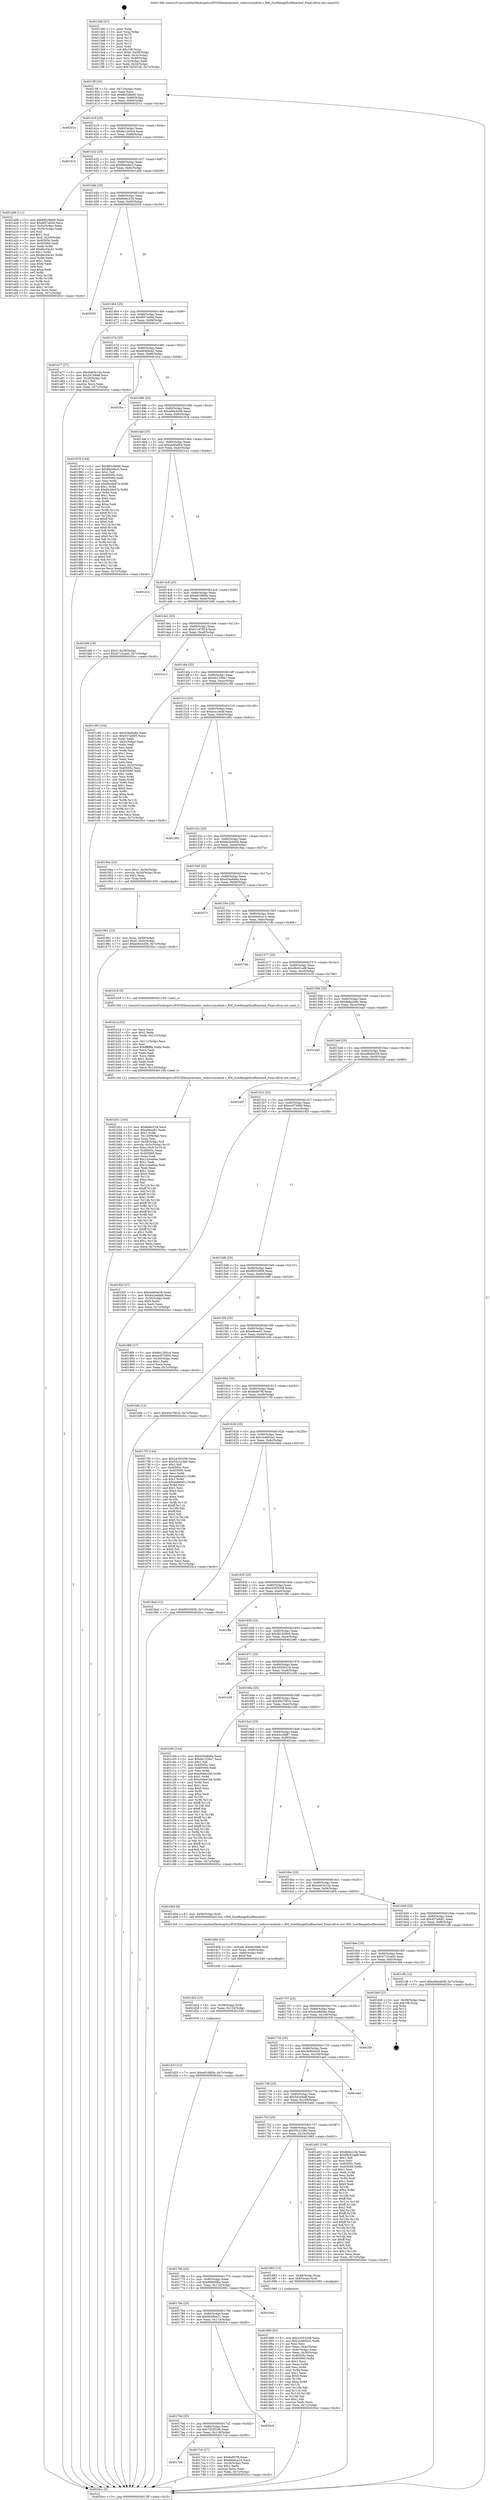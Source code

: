 digraph "0x4013d0" {
  label = "0x4013d0 (/mnt/c/Users/mathe/Desktop/tcc/POCII/binaries/extr_redissrcmodule.c_RM_ZsetRangeEndReached_Final-ollvm.out::main(0))"
  labelloc = "t"
  node[shape=record]

  Entry [label="",width=0.3,height=0.3,shape=circle,fillcolor=black,style=filled]
  "0x4013ff" [label="{
     0x4013ff [26]\l
     | [instrs]\l
     &nbsp;&nbsp;0x4013ff \<+3\>: mov -0x7c(%rbp),%eax\l
     &nbsp;&nbsp;0x401402 \<+2\>: mov %eax,%ecx\l
     &nbsp;&nbsp;0x401404 \<+6\>: sub $0x86528e90,%ecx\l
     &nbsp;&nbsp;0x40140a \<+3\>: mov %eax,-0x80(%rbp)\l
     &nbsp;&nbsp;0x40140d \<+6\>: mov %ecx,-0x84(%rbp)\l
     &nbsp;&nbsp;0x401413 \<+6\>: je 000000000040201a \<main+0xc4a\>\l
  }"]
  "0x40201a" [label="{
     0x40201a\l
  }", style=dashed]
  "0x401419" [label="{
     0x401419 [25]\l
     | [instrs]\l
     &nbsp;&nbsp;0x401419 \<+5\>: jmp 000000000040141e \<main+0x4e\>\l
     &nbsp;&nbsp;0x40141e \<+3\>: mov -0x80(%rbp),%eax\l
     &nbsp;&nbsp;0x401421 \<+5\>: sub $0x8a12b5c4,%eax\l
     &nbsp;&nbsp;0x401426 \<+6\>: mov %eax,-0x88(%rbp)\l
     &nbsp;&nbsp;0x40142c \<+6\>: je 0000000000401914 \<main+0x544\>\l
  }"]
  Exit [label="",width=0.3,height=0.3,shape=circle,fillcolor=black,style=filled,peripheries=2]
  "0x401914" [label="{
     0x401914\l
  }", style=dashed]
  "0x401432" [label="{
     0x401432 [25]\l
     | [instrs]\l
     &nbsp;&nbsp;0x401432 \<+5\>: jmp 0000000000401437 \<main+0x67\>\l
     &nbsp;&nbsp;0x401437 \<+3\>: mov -0x80(%rbp),%eax\l
     &nbsp;&nbsp;0x40143a \<+5\>: sub $0x8beefec5,%eax\l
     &nbsp;&nbsp;0x40143f \<+6\>: mov %eax,-0x8c(%rbp)\l
     &nbsp;&nbsp;0x401445 \<+6\>: je 0000000000401a08 \<main+0x638\>\l
  }"]
  "0x401d33" [label="{
     0x401d33 [12]\l
     | [instrs]\l
     &nbsp;&nbsp;0x401d33 \<+7\>: movl $0xa910fd5e,-0x7c(%rbp)\l
     &nbsp;&nbsp;0x401d3a \<+5\>: jmp 00000000004020cc \<main+0xcfc\>\l
  }"]
  "0x401a08" [label="{
     0x401a08 [111]\l
     | [instrs]\l
     &nbsp;&nbsp;0x401a08 \<+5\>: mov $0x86528e90,%eax\l
     &nbsp;&nbsp;0x401a0d \<+5\>: mov $0x8f57a00d,%ecx\l
     &nbsp;&nbsp;0x401a12 \<+3\>: mov -0x5c(%rbp),%edx\l
     &nbsp;&nbsp;0x401a15 \<+3\>: cmp -0x50(%rbp),%edx\l
     &nbsp;&nbsp;0x401a18 \<+4\>: setl %sil\l
     &nbsp;&nbsp;0x401a1c \<+4\>: and $0x1,%sil\l
     &nbsp;&nbsp;0x401a20 \<+4\>: mov %sil,-0x29(%rbp)\l
     &nbsp;&nbsp;0x401a24 \<+7\>: mov 0x40505c,%edx\l
     &nbsp;&nbsp;0x401a2b \<+7\>: mov 0x405060,%edi\l
     &nbsp;&nbsp;0x401a32 \<+3\>: mov %edx,%r8d\l
     &nbsp;&nbsp;0x401a35 \<+7\>: add $0x8ec04c41,%r8d\l
     &nbsp;&nbsp;0x401a3c \<+4\>: sub $0x1,%r8d\l
     &nbsp;&nbsp;0x401a40 \<+7\>: sub $0x8ec04c41,%r8d\l
     &nbsp;&nbsp;0x401a47 \<+4\>: imul %r8d,%edx\l
     &nbsp;&nbsp;0x401a4b \<+3\>: and $0x1,%edx\l
     &nbsp;&nbsp;0x401a4e \<+3\>: cmp $0x0,%edx\l
     &nbsp;&nbsp;0x401a51 \<+4\>: sete %sil\l
     &nbsp;&nbsp;0x401a55 \<+3\>: cmp $0xa,%edi\l
     &nbsp;&nbsp;0x401a58 \<+4\>: setl %r9b\l
     &nbsp;&nbsp;0x401a5c \<+3\>: mov %sil,%r10b\l
     &nbsp;&nbsp;0x401a5f \<+3\>: and %r9b,%r10b\l
     &nbsp;&nbsp;0x401a62 \<+3\>: xor %r9b,%sil\l
     &nbsp;&nbsp;0x401a65 \<+3\>: or %sil,%r10b\l
     &nbsp;&nbsp;0x401a68 \<+4\>: test $0x1,%r10b\l
     &nbsp;&nbsp;0x401a6c \<+3\>: cmovne %ecx,%eax\l
     &nbsp;&nbsp;0x401a6f \<+3\>: mov %eax,-0x7c(%rbp)\l
     &nbsp;&nbsp;0x401a72 \<+5\>: jmp 00000000004020cc \<main+0xcfc\>\l
  }"]
  "0x40144b" [label="{
     0x40144b [25]\l
     | [instrs]\l
     &nbsp;&nbsp;0x40144b \<+5\>: jmp 0000000000401450 \<main+0x80\>\l
     &nbsp;&nbsp;0x401450 \<+3\>: mov -0x80(%rbp),%eax\l
     &nbsp;&nbsp;0x401453 \<+5\>: sub $0x8efec234,%eax\l
     &nbsp;&nbsp;0x401458 \<+6\>: mov %eax,-0x90(%rbp)\l
     &nbsp;&nbsp;0x40145e \<+6\>: je 0000000000402026 \<main+0xc56\>\l
  }"]
  "0x401d24" [label="{
     0x401d24 [15]\l
     | [instrs]\l
     &nbsp;&nbsp;0x401d24 \<+4\>: mov -0x58(%rbp),%rdi\l
     &nbsp;&nbsp;0x401d28 \<+6\>: mov %eax,-0x124(%rbp)\l
     &nbsp;&nbsp;0x401d2e \<+5\>: call 0000000000401030 \<free@plt\>\l
     | [calls]\l
     &nbsp;&nbsp;0x401030 \{1\} (unknown)\l
  }"]
  "0x402026" [label="{
     0x402026\l
  }", style=dashed]
  "0x401464" [label="{
     0x401464 [25]\l
     | [instrs]\l
     &nbsp;&nbsp;0x401464 \<+5\>: jmp 0000000000401469 \<main+0x99\>\l
     &nbsp;&nbsp;0x401469 \<+3\>: mov -0x80(%rbp),%eax\l
     &nbsp;&nbsp;0x40146c \<+5\>: sub $0x8f57a00d,%eax\l
     &nbsp;&nbsp;0x401471 \<+6\>: mov %eax,-0x94(%rbp)\l
     &nbsp;&nbsp;0x401477 \<+6\>: je 0000000000401a77 \<main+0x6a7\>\l
  }"]
  "0x401d0d" [label="{
     0x401d0d [23]\l
     | [instrs]\l
     &nbsp;&nbsp;0x401d0d \<+10\>: movabs $0x4030d6,%rdi\l
     &nbsp;&nbsp;0x401d17 \<+3\>: mov %eax,-0x60(%rbp)\l
     &nbsp;&nbsp;0x401d1a \<+3\>: mov -0x60(%rbp),%esi\l
     &nbsp;&nbsp;0x401d1d \<+2\>: mov $0x0,%al\l
     &nbsp;&nbsp;0x401d1f \<+5\>: call 0000000000401040 \<printf@plt\>\l
     | [calls]\l
     &nbsp;&nbsp;0x401040 \{1\} (unknown)\l
  }"]
  "0x401a77" [label="{
     0x401a77 [27]\l
     | [instrs]\l
     &nbsp;&nbsp;0x401a77 \<+5\>: mov $0x4463e10a,%eax\l
     &nbsp;&nbsp;0x401a7c \<+5\>: mov $0x541b9aff,%ecx\l
     &nbsp;&nbsp;0x401a81 \<+3\>: mov -0x29(%rbp),%dl\l
     &nbsp;&nbsp;0x401a84 \<+3\>: test $0x1,%dl\l
     &nbsp;&nbsp;0x401a87 \<+3\>: cmovne %ecx,%eax\l
     &nbsp;&nbsp;0x401a8a \<+3\>: mov %eax,-0x7c(%rbp)\l
     &nbsp;&nbsp;0x401a8d \<+5\>: jmp 00000000004020cc \<main+0xcfc\>\l
  }"]
  "0x40147d" [label="{
     0x40147d [25]\l
     | [instrs]\l
     &nbsp;&nbsp;0x40147d \<+5\>: jmp 0000000000401482 \<main+0xb2\>\l
     &nbsp;&nbsp;0x401482 \<+3\>: mov -0x80(%rbp),%eax\l
     &nbsp;&nbsp;0x401485 \<+5\>: sub $0x904f4e42,%eax\l
     &nbsp;&nbsp;0x40148a \<+6\>: mov %eax,-0x98(%rbp)\l
     &nbsp;&nbsp;0x401490 \<+6\>: je 0000000000401fca \<main+0xbfa\>\l
  }"]
  "0x401b51" [label="{
     0x401b51 [163]\l
     | [instrs]\l
     &nbsp;&nbsp;0x401b51 \<+5\>: mov $0x8efec234,%ecx\l
     &nbsp;&nbsp;0x401b56 \<+5\>: mov $0xe9eee61,%edx\l
     &nbsp;&nbsp;0x401b5b \<+3\>: mov $0x1,%r8b\l
     &nbsp;&nbsp;0x401b5e \<+6\>: mov -0x120(%rbp),%esi\l
     &nbsp;&nbsp;0x401b64 \<+3\>: imul %eax,%esi\l
     &nbsp;&nbsp;0x401b67 \<+4\>: mov -0x58(%rbp),%r9\l
     &nbsp;&nbsp;0x401b6b \<+4\>: movslq -0x5c(%rbp),%r10\l
     &nbsp;&nbsp;0x401b6f \<+4\>: mov %esi,(%r9,%r10,4)\l
     &nbsp;&nbsp;0x401b73 \<+7\>: mov 0x40505c,%eax\l
     &nbsp;&nbsp;0x401b7a \<+7\>: mov 0x405060,%esi\l
     &nbsp;&nbsp;0x401b81 \<+2\>: mov %eax,%edi\l
     &nbsp;&nbsp;0x401b83 \<+6\>: add $0x1a2eebaa,%edi\l
     &nbsp;&nbsp;0x401b89 \<+3\>: sub $0x1,%edi\l
     &nbsp;&nbsp;0x401b8c \<+6\>: sub $0x1a2eebaa,%edi\l
     &nbsp;&nbsp;0x401b92 \<+3\>: imul %edi,%eax\l
     &nbsp;&nbsp;0x401b95 \<+3\>: and $0x1,%eax\l
     &nbsp;&nbsp;0x401b98 \<+3\>: cmp $0x0,%eax\l
     &nbsp;&nbsp;0x401b9b \<+4\>: sete %r11b\l
     &nbsp;&nbsp;0x401b9f \<+3\>: cmp $0xa,%esi\l
     &nbsp;&nbsp;0x401ba2 \<+3\>: setl %bl\l
     &nbsp;&nbsp;0x401ba5 \<+3\>: mov %r11b,%r14b\l
     &nbsp;&nbsp;0x401ba8 \<+4\>: xor $0xff,%r14b\l
     &nbsp;&nbsp;0x401bac \<+3\>: mov %bl,%r15b\l
     &nbsp;&nbsp;0x401baf \<+4\>: xor $0xff,%r15b\l
     &nbsp;&nbsp;0x401bb3 \<+4\>: xor $0x1,%r8b\l
     &nbsp;&nbsp;0x401bb7 \<+3\>: mov %r14b,%r12b\l
     &nbsp;&nbsp;0x401bba \<+4\>: and $0xff,%r12b\l
     &nbsp;&nbsp;0x401bbe \<+3\>: and %r8b,%r11b\l
     &nbsp;&nbsp;0x401bc1 \<+3\>: mov %r15b,%r13b\l
     &nbsp;&nbsp;0x401bc4 \<+4\>: and $0xff,%r13b\l
     &nbsp;&nbsp;0x401bc8 \<+3\>: and %r8b,%bl\l
     &nbsp;&nbsp;0x401bcb \<+3\>: or %r11b,%r12b\l
     &nbsp;&nbsp;0x401bce \<+3\>: or %bl,%r13b\l
     &nbsp;&nbsp;0x401bd1 \<+3\>: xor %r13b,%r12b\l
     &nbsp;&nbsp;0x401bd4 \<+3\>: or %r15b,%r14b\l
     &nbsp;&nbsp;0x401bd7 \<+4\>: xor $0xff,%r14b\l
     &nbsp;&nbsp;0x401bdb \<+4\>: or $0x1,%r8b\l
     &nbsp;&nbsp;0x401bdf \<+3\>: and %r8b,%r14b\l
     &nbsp;&nbsp;0x401be2 \<+3\>: or %r14b,%r12b\l
     &nbsp;&nbsp;0x401be5 \<+4\>: test $0x1,%r12b\l
     &nbsp;&nbsp;0x401be9 \<+3\>: cmovne %edx,%ecx\l
     &nbsp;&nbsp;0x401bec \<+3\>: mov %ecx,-0x7c(%rbp)\l
     &nbsp;&nbsp;0x401bef \<+5\>: jmp 00000000004020cc \<main+0xcfc\>\l
  }"]
  "0x401fca" [label="{
     0x401fca\l
  }", style=dashed]
  "0x401496" [label="{
     0x401496 [25]\l
     | [instrs]\l
     &nbsp;&nbsp;0x401496 \<+5\>: jmp 000000000040149b \<main+0xcb\>\l
     &nbsp;&nbsp;0x40149b \<+3\>: mov -0x80(%rbp),%eax\l
     &nbsp;&nbsp;0x40149e \<+5\>: sub $0xa06e4d38,%eax\l
     &nbsp;&nbsp;0x4014a3 \<+6\>: mov %eax,-0x9c(%rbp)\l
     &nbsp;&nbsp;0x4014a9 \<+6\>: je 0000000000401978 \<main+0x5a8\>\l
  }"]
  "0x401b1d" [label="{
     0x401b1d [52]\l
     | [instrs]\l
     &nbsp;&nbsp;0x401b1d \<+2\>: xor %ecx,%ecx\l
     &nbsp;&nbsp;0x401b1f \<+5\>: mov $0x2,%edx\l
     &nbsp;&nbsp;0x401b24 \<+6\>: mov %edx,-0x11c(%rbp)\l
     &nbsp;&nbsp;0x401b2a \<+1\>: cltd\l
     &nbsp;&nbsp;0x401b2b \<+6\>: mov -0x11c(%rbp),%esi\l
     &nbsp;&nbsp;0x401b31 \<+2\>: idiv %esi\l
     &nbsp;&nbsp;0x401b33 \<+6\>: imul $0xfffffffe,%edx,%edx\l
     &nbsp;&nbsp;0x401b39 \<+2\>: mov %ecx,%edi\l
     &nbsp;&nbsp;0x401b3b \<+2\>: sub %edx,%edi\l
     &nbsp;&nbsp;0x401b3d \<+2\>: mov %ecx,%edx\l
     &nbsp;&nbsp;0x401b3f \<+3\>: sub $0x1,%edx\l
     &nbsp;&nbsp;0x401b42 \<+2\>: add %edx,%edi\l
     &nbsp;&nbsp;0x401b44 \<+2\>: sub %edi,%ecx\l
     &nbsp;&nbsp;0x401b46 \<+6\>: mov %ecx,-0x120(%rbp)\l
     &nbsp;&nbsp;0x401b4c \<+5\>: call 0000000000401160 \<next_i\>\l
     | [calls]\l
     &nbsp;&nbsp;0x401160 \{1\} (/mnt/c/Users/mathe/Desktop/tcc/POCII/binaries/extr_redissrcmodule.c_RM_ZsetRangeEndReached_Final-ollvm.out::next_i)\l
  }"]
  "0x401978" [label="{
     0x401978 [144]\l
     | [instrs]\l
     &nbsp;&nbsp;0x401978 \<+5\>: mov $0x86528e90,%eax\l
     &nbsp;&nbsp;0x40197d \<+5\>: mov $0x8beefec5,%ecx\l
     &nbsp;&nbsp;0x401982 \<+2\>: mov $0x1,%dl\l
     &nbsp;&nbsp;0x401984 \<+7\>: mov 0x40505c,%esi\l
     &nbsp;&nbsp;0x40198b \<+7\>: mov 0x405060,%edi\l
     &nbsp;&nbsp;0x401992 \<+3\>: mov %esi,%r8d\l
     &nbsp;&nbsp;0x401995 \<+7\>: add $0x6b26e47e,%r8d\l
     &nbsp;&nbsp;0x40199c \<+4\>: sub $0x1,%r8d\l
     &nbsp;&nbsp;0x4019a0 \<+7\>: sub $0x6b26e47e,%r8d\l
     &nbsp;&nbsp;0x4019a7 \<+4\>: imul %r8d,%esi\l
     &nbsp;&nbsp;0x4019ab \<+3\>: and $0x1,%esi\l
     &nbsp;&nbsp;0x4019ae \<+3\>: cmp $0x0,%esi\l
     &nbsp;&nbsp;0x4019b1 \<+4\>: sete %r9b\l
     &nbsp;&nbsp;0x4019b5 \<+3\>: cmp $0xa,%edi\l
     &nbsp;&nbsp;0x4019b8 \<+4\>: setl %r10b\l
     &nbsp;&nbsp;0x4019bc \<+3\>: mov %r9b,%r11b\l
     &nbsp;&nbsp;0x4019bf \<+4\>: xor $0xff,%r11b\l
     &nbsp;&nbsp;0x4019c3 \<+3\>: mov %r10b,%bl\l
     &nbsp;&nbsp;0x4019c6 \<+3\>: xor $0xff,%bl\l
     &nbsp;&nbsp;0x4019c9 \<+3\>: xor $0x0,%dl\l
     &nbsp;&nbsp;0x4019cc \<+3\>: mov %r11b,%r14b\l
     &nbsp;&nbsp;0x4019cf \<+4\>: and $0x0,%r14b\l
     &nbsp;&nbsp;0x4019d3 \<+3\>: and %dl,%r9b\l
     &nbsp;&nbsp;0x4019d6 \<+3\>: mov %bl,%r15b\l
     &nbsp;&nbsp;0x4019d9 \<+4\>: and $0x0,%r15b\l
     &nbsp;&nbsp;0x4019dd \<+3\>: and %dl,%r10b\l
     &nbsp;&nbsp;0x4019e0 \<+3\>: or %r9b,%r14b\l
     &nbsp;&nbsp;0x4019e3 \<+3\>: or %r10b,%r15b\l
     &nbsp;&nbsp;0x4019e6 \<+3\>: xor %r15b,%r14b\l
     &nbsp;&nbsp;0x4019e9 \<+3\>: or %bl,%r11b\l
     &nbsp;&nbsp;0x4019ec \<+4\>: xor $0xff,%r11b\l
     &nbsp;&nbsp;0x4019f0 \<+3\>: or $0x0,%dl\l
     &nbsp;&nbsp;0x4019f3 \<+3\>: and %dl,%r11b\l
     &nbsp;&nbsp;0x4019f6 \<+3\>: or %r11b,%r14b\l
     &nbsp;&nbsp;0x4019f9 \<+4\>: test $0x1,%r14b\l
     &nbsp;&nbsp;0x4019fd \<+3\>: cmovne %ecx,%eax\l
     &nbsp;&nbsp;0x401a00 \<+3\>: mov %eax,-0x7c(%rbp)\l
     &nbsp;&nbsp;0x401a03 \<+5\>: jmp 00000000004020cc \<main+0xcfc\>\l
  }"]
  "0x4014af" [label="{
     0x4014af [25]\l
     | [instrs]\l
     &nbsp;&nbsp;0x4014af \<+5\>: jmp 00000000004014b4 \<main+0xe4\>\l
     &nbsp;&nbsp;0x4014b4 \<+3\>: mov -0x80(%rbp),%eax\l
     &nbsp;&nbsp;0x4014b7 \<+5\>: sub $0xa4d0afd4,%eax\l
     &nbsp;&nbsp;0x4014bc \<+6\>: mov %eax,-0xa0(%rbp)\l
     &nbsp;&nbsp;0x4014c2 \<+6\>: je 0000000000401e1e \<main+0xa4e\>\l
  }"]
  "0x401961" [label="{
     0x401961 [23]\l
     | [instrs]\l
     &nbsp;&nbsp;0x401961 \<+4\>: mov %rax,-0x58(%rbp)\l
     &nbsp;&nbsp;0x401965 \<+7\>: movl $0x0,-0x5c(%rbp)\l
     &nbsp;&nbsp;0x40196c \<+7\>: movl $0xa06e4d38,-0x7c(%rbp)\l
     &nbsp;&nbsp;0x401973 \<+5\>: jmp 00000000004020cc \<main+0xcfc\>\l
  }"]
  "0x401e1e" [label="{
     0x401e1e\l
  }", style=dashed]
  "0x4014c8" [label="{
     0x4014c8 [25]\l
     | [instrs]\l
     &nbsp;&nbsp;0x4014c8 \<+5\>: jmp 00000000004014cd \<main+0xfd\>\l
     &nbsp;&nbsp;0x4014cd \<+3\>: mov -0x80(%rbp),%eax\l
     &nbsp;&nbsp;0x4014d0 \<+5\>: sub $0xa910fd5e,%eax\l
     &nbsp;&nbsp;0x4014d5 \<+6\>: mov %eax,-0xa4(%rbp)\l
     &nbsp;&nbsp;0x4014db \<+6\>: je 0000000000401fd6 \<main+0xc06\>\l
  }"]
  "0x401890" [label="{
     0x401890 [93]\l
     | [instrs]\l
     &nbsp;&nbsp;0x401890 \<+5\>: mov $0x24303208,%ecx\l
     &nbsp;&nbsp;0x401895 \<+5\>: mov $0x1b4602a2,%edx\l
     &nbsp;&nbsp;0x40189a \<+2\>: xor %esi,%esi\l
     &nbsp;&nbsp;0x40189c \<+3\>: mov %eax,-0x4c(%rbp)\l
     &nbsp;&nbsp;0x40189f \<+3\>: mov -0x4c(%rbp),%eax\l
     &nbsp;&nbsp;0x4018a2 \<+3\>: mov %eax,-0x30(%rbp)\l
     &nbsp;&nbsp;0x4018a5 \<+7\>: mov 0x40505c,%eax\l
     &nbsp;&nbsp;0x4018ac \<+8\>: mov 0x405060,%r8d\l
     &nbsp;&nbsp;0x4018b4 \<+3\>: sub $0x1,%esi\l
     &nbsp;&nbsp;0x4018b7 \<+3\>: mov %eax,%r9d\l
     &nbsp;&nbsp;0x4018ba \<+3\>: add %esi,%r9d\l
     &nbsp;&nbsp;0x4018bd \<+4\>: imul %r9d,%eax\l
     &nbsp;&nbsp;0x4018c1 \<+3\>: and $0x1,%eax\l
     &nbsp;&nbsp;0x4018c4 \<+3\>: cmp $0x0,%eax\l
     &nbsp;&nbsp;0x4018c7 \<+4\>: sete %r10b\l
     &nbsp;&nbsp;0x4018cb \<+4\>: cmp $0xa,%r8d\l
     &nbsp;&nbsp;0x4018cf \<+4\>: setl %r11b\l
     &nbsp;&nbsp;0x4018d3 \<+3\>: mov %r10b,%bl\l
     &nbsp;&nbsp;0x4018d6 \<+3\>: and %r11b,%bl\l
     &nbsp;&nbsp;0x4018d9 \<+3\>: xor %r11b,%r10b\l
     &nbsp;&nbsp;0x4018dc \<+3\>: or %r10b,%bl\l
     &nbsp;&nbsp;0x4018df \<+3\>: test $0x1,%bl\l
     &nbsp;&nbsp;0x4018e2 \<+3\>: cmovne %edx,%ecx\l
     &nbsp;&nbsp;0x4018e5 \<+3\>: mov %ecx,-0x7c(%rbp)\l
     &nbsp;&nbsp;0x4018e8 \<+5\>: jmp 00000000004020cc \<main+0xcfc\>\l
  }"]
  "0x401fd6" [label="{
     0x401fd6 [19]\l
     | [instrs]\l
     &nbsp;&nbsp;0x401fd6 \<+7\>: movl $0x0,-0x38(%rbp)\l
     &nbsp;&nbsp;0x401fdd \<+7\>: movl $0x4715cad3,-0x7c(%rbp)\l
     &nbsp;&nbsp;0x401fe4 \<+5\>: jmp 00000000004020cc \<main+0xcfc\>\l
  }"]
  "0x4014e1" [label="{
     0x4014e1 [25]\l
     | [instrs]\l
     &nbsp;&nbsp;0x4014e1 \<+5\>: jmp 00000000004014e6 \<main+0x116\>\l
     &nbsp;&nbsp;0x4014e6 \<+3\>: mov -0x80(%rbp),%eax\l
     &nbsp;&nbsp;0x4014e9 \<+5\>: sub $0xb1197814,%eax\l
     &nbsp;&nbsp;0x4014ee \<+6\>: mov %eax,-0xa8(%rbp)\l
     &nbsp;&nbsp;0x4014f4 \<+6\>: je 0000000000401e12 \<main+0xa42\>\l
  }"]
  "0x4013d0" [label="{
     0x4013d0 [47]\l
     | [instrs]\l
     &nbsp;&nbsp;0x4013d0 \<+1\>: push %rbp\l
     &nbsp;&nbsp;0x4013d1 \<+3\>: mov %rsp,%rbp\l
     &nbsp;&nbsp;0x4013d4 \<+2\>: push %r15\l
     &nbsp;&nbsp;0x4013d6 \<+2\>: push %r14\l
     &nbsp;&nbsp;0x4013d8 \<+2\>: push %r13\l
     &nbsp;&nbsp;0x4013da \<+2\>: push %r12\l
     &nbsp;&nbsp;0x4013dc \<+1\>: push %rbx\l
     &nbsp;&nbsp;0x4013dd \<+7\>: sub $0x108,%rsp\l
     &nbsp;&nbsp;0x4013e4 \<+7\>: movl $0x0,-0x38(%rbp)\l
     &nbsp;&nbsp;0x4013eb \<+3\>: mov %edi,-0x3c(%rbp)\l
     &nbsp;&nbsp;0x4013ee \<+4\>: mov %rsi,-0x48(%rbp)\l
     &nbsp;&nbsp;0x4013f2 \<+3\>: mov -0x3c(%rbp),%edi\l
     &nbsp;&nbsp;0x4013f5 \<+3\>: mov %edi,-0x34(%rbp)\l
     &nbsp;&nbsp;0x4013f8 \<+7\>: movl $0x7d25f106,-0x7c(%rbp)\l
  }"]
  "0x401e12" [label="{
     0x401e12\l
  }", style=dashed]
  "0x4014fa" [label="{
     0x4014fa [25]\l
     | [instrs]\l
     &nbsp;&nbsp;0x4014fa \<+5\>: jmp 00000000004014ff \<main+0x12f\>\l
     &nbsp;&nbsp;0x4014ff \<+3\>: mov -0x80(%rbp),%eax\l
     &nbsp;&nbsp;0x401502 \<+5\>: sub $0xbb1339a7,%eax\l
     &nbsp;&nbsp;0x401507 \<+6\>: mov %eax,-0xac(%rbp)\l
     &nbsp;&nbsp;0x40150d \<+6\>: je 0000000000401c90 \<main+0x8c0\>\l
  }"]
  "0x4020cc" [label="{
     0x4020cc [5]\l
     | [instrs]\l
     &nbsp;&nbsp;0x4020cc \<+5\>: jmp 00000000004013ff \<main+0x2f\>\l
  }"]
  "0x401c90" [label="{
     0x401c90 [104]\l
     | [instrs]\l
     &nbsp;&nbsp;0x401c90 \<+5\>: mov $0xd34a8a8a,%eax\l
     &nbsp;&nbsp;0x401c95 \<+5\>: mov $0x457a9df1,%ecx\l
     &nbsp;&nbsp;0x401c9a \<+2\>: xor %edx,%edx\l
     &nbsp;&nbsp;0x401c9c \<+3\>: mov -0x5c(%rbp),%esi\l
     &nbsp;&nbsp;0x401c9f \<+2\>: mov %edx,%edi\l
     &nbsp;&nbsp;0x401ca1 \<+2\>: sub %esi,%edi\l
     &nbsp;&nbsp;0x401ca3 \<+2\>: mov %edx,%esi\l
     &nbsp;&nbsp;0x401ca5 \<+3\>: sub $0x1,%esi\l
     &nbsp;&nbsp;0x401ca8 \<+2\>: add %esi,%edi\l
     &nbsp;&nbsp;0x401caa \<+2\>: mov %edx,%esi\l
     &nbsp;&nbsp;0x401cac \<+2\>: sub %edi,%esi\l
     &nbsp;&nbsp;0x401cae \<+3\>: mov %esi,-0x5c(%rbp)\l
     &nbsp;&nbsp;0x401cb1 \<+7\>: mov 0x40505c,%esi\l
     &nbsp;&nbsp;0x401cb8 \<+7\>: mov 0x405060,%edi\l
     &nbsp;&nbsp;0x401cbf \<+3\>: sub $0x1,%edx\l
     &nbsp;&nbsp;0x401cc2 \<+3\>: mov %esi,%r8d\l
     &nbsp;&nbsp;0x401cc5 \<+3\>: add %edx,%r8d\l
     &nbsp;&nbsp;0x401cc8 \<+4\>: imul %r8d,%esi\l
     &nbsp;&nbsp;0x401ccc \<+3\>: and $0x1,%esi\l
     &nbsp;&nbsp;0x401ccf \<+3\>: cmp $0x0,%esi\l
     &nbsp;&nbsp;0x401cd2 \<+4\>: sete %r9b\l
     &nbsp;&nbsp;0x401cd6 \<+3\>: cmp $0xa,%edi\l
     &nbsp;&nbsp;0x401cd9 \<+4\>: setl %r10b\l
     &nbsp;&nbsp;0x401cdd \<+3\>: mov %r9b,%r11b\l
     &nbsp;&nbsp;0x401ce0 \<+3\>: and %r10b,%r11b\l
     &nbsp;&nbsp;0x401ce3 \<+3\>: xor %r10b,%r9b\l
     &nbsp;&nbsp;0x401ce6 \<+3\>: or %r9b,%r11b\l
     &nbsp;&nbsp;0x401ce9 \<+4\>: test $0x1,%r11b\l
     &nbsp;&nbsp;0x401ced \<+3\>: cmovne %ecx,%eax\l
     &nbsp;&nbsp;0x401cf0 \<+3\>: mov %eax,-0x7c(%rbp)\l
     &nbsp;&nbsp;0x401cf3 \<+5\>: jmp 00000000004020cc \<main+0xcfc\>\l
  }"]
  "0x401513" [label="{
     0x401513 [25]\l
     | [instrs]\l
     &nbsp;&nbsp;0x401513 \<+5\>: jmp 0000000000401518 \<main+0x148\>\l
     &nbsp;&nbsp;0x401518 \<+3\>: mov -0x80(%rbp),%eax\l
     &nbsp;&nbsp;0x40151b \<+5\>: sub $0xbca14e4f,%eax\l
     &nbsp;&nbsp;0x401520 \<+6\>: mov %eax,-0xb0(%rbp)\l
     &nbsp;&nbsp;0x401526 \<+6\>: je 0000000000401d92 \<main+0x9c2\>\l
  }"]
  "0x4017b6" [label="{
     0x4017b6\l
  }", style=dashed]
  "0x401d92" [label="{
     0x401d92\l
  }", style=dashed]
  "0x40152c" [label="{
     0x40152c [25]\l
     | [instrs]\l
     &nbsp;&nbsp;0x40152c \<+5\>: jmp 0000000000401531 \<main+0x161\>\l
     &nbsp;&nbsp;0x401531 \<+3\>: mov -0x80(%rbp),%eax\l
     &nbsp;&nbsp;0x401534 \<+5\>: sub $0xbe2a4dd4,%eax\l
     &nbsp;&nbsp;0x401539 \<+6\>: mov %eax,-0xb4(%rbp)\l
     &nbsp;&nbsp;0x40153f \<+6\>: je 000000000040194a \<main+0x57a\>\l
  }"]
  "0x4017c0" [label="{
     0x4017c0 [27]\l
     | [instrs]\l
     &nbsp;&nbsp;0x4017c0 \<+5\>: mov $0xfed97f8,%eax\l
     &nbsp;&nbsp;0x4017c5 \<+5\>: mov $0xd4e0ca14,%ecx\l
     &nbsp;&nbsp;0x4017ca \<+3\>: mov -0x34(%rbp),%edx\l
     &nbsp;&nbsp;0x4017cd \<+3\>: cmp $0x2,%edx\l
     &nbsp;&nbsp;0x4017d0 \<+3\>: cmovne %ecx,%eax\l
     &nbsp;&nbsp;0x4017d3 \<+3\>: mov %eax,-0x7c(%rbp)\l
     &nbsp;&nbsp;0x4017d6 \<+5\>: jmp 00000000004020cc \<main+0xcfc\>\l
  }"]
  "0x40194a" [label="{
     0x40194a [23]\l
     | [instrs]\l
     &nbsp;&nbsp;0x40194a \<+7\>: movl $0x1,-0x50(%rbp)\l
     &nbsp;&nbsp;0x401951 \<+4\>: movslq -0x50(%rbp),%rax\l
     &nbsp;&nbsp;0x401955 \<+4\>: shl $0x2,%rax\l
     &nbsp;&nbsp;0x401959 \<+3\>: mov %rax,%rdi\l
     &nbsp;&nbsp;0x40195c \<+5\>: call 0000000000401050 \<malloc@plt\>\l
     | [calls]\l
     &nbsp;&nbsp;0x401050 \{1\} (unknown)\l
  }"]
  "0x401545" [label="{
     0x401545 [25]\l
     | [instrs]\l
     &nbsp;&nbsp;0x401545 \<+5\>: jmp 000000000040154a \<main+0x17a\>\l
     &nbsp;&nbsp;0x40154a \<+3\>: mov -0x80(%rbp),%eax\l
     &nbsp;&nbsp;0x40154d \<+5\>: sub $0xd34a8a8a,%eax\l
     &nbsp;&nbsp;0x401552 \<+6\>: mov %eax,-0xb8(%rbp)\l
     &nbsp;&nbsp;0x401558 \<+6\>: je 0000000000402073 \<main+0xca3\>\l
  }"]
  "0x40179d" [label="{
     0x40179d [25]\l
     | [instrs]\l
     &nbsp;&nbsp;0x40179d \<+5\>: jmp 00000000004017a2 \<main+0x3d2\>\l
     &nbsp;&nbsp;0x4017a2 \<+3\>: mov -0x80(%rbp),%eax\l
     &nbsp;&nbsp;0x4017a5 \<+5\>: sub $0x7d25f106,%eax\l
     &nbsp;&nbsp;0x4017aa \<+6\>: mov %eax,-0x118(%rbp)\l
     &nbsp;&nbsp;0x4017b0 \<+6\>: je 00000000004017c0 \<main+0x3f0\>\l
  }"]
  "0x402073" [label="{
     0x402073\l
  }", style=dashed]
  "0x40155e" [label="{
     0x40155e [25]\l
     | [instrs]\l
     &nbsp;&nbsp;0x40155e \<+5\>: jmp 0000000000401563 \<main+0x193\>\l
     &nbsp;&nbsp;0x401563 \<+3\>: mov -0x80(%rbp),%eax\l
     &nbsp;&nbsp;0x401566 \<+5\>: sub $0xd4e0ca14,%eax\l
     &nbsp;&nbsp;0x40156b \<+6\>: mov %eax,-0xbc(%rbp)\l
     &nbsp;&nbsp;0x401571 \<+6\>: je 00000000004017db \<main+0x40b\>\l
  }"]
  "0x4020c0" [label="{
     0x4020c0\l
  }", style=dashed]
  "0x4017db" [label="{
     0x4017db\l
  }", style=dashed]
  "0x401577" [label="{
     0x401577 [25]\l
     | [instrs]\l
     &nbsp;&nbsp;0x401577 \<+5\>: jmp 000000000040157c \<main+0x1ac\>\l
     &nbsp;&nbsp;0x40157c \<+3\>: mov -0x80(%rbp),%eax\l
     &nbsp;&nbsp;0x40157f \<+5\>: sub $0xd8c61ad8,%eax\l
     &nbsp;&nbsp;0x401584 \<+6\>: mov %eax,-0xc0(%rbp)\l
     &nbsp;&nbsp;0x40158a \<+6\>: je 0000000000401b18 \<main+0x748\>\l
  }"]
  "0x401784" [label="{
     0x401784 [25]\l
     | [instrs]\l
     &nbsp;&nbsp;0x401784 \<+5\>: jmp 0000000000401789 \<main+0x3b9\>\l
     &nbsp;&nbsp;0x401789 \<+3\>: mov -0x80(%rbp),%eax\l
     &nbsp;&nbsp;0x40178c \<+5\>: sub $0x6b28ee21,%eax\l
     &nbsp;&nbsp;0x401791 \<+6\>: mov %eax,-0x114(%rbp)\l
     &nbsp;&nbsp;0x401797 \<+6\>: je 00000000004020c0 \<main+0xcf0\>\l
  }"]
  "0x401b18" [label="{
     0x401b18 [5]\l
     | [instrs]\l
     &nbsp;&nbsp;0x401b18 \<+5\>: call 0000000000401160 \<next_i\>\l
     | [calls]\l
     &nbsp;&nbsp;0x401160 \{1\} (/mnt/c/Users/mathe/Desktop/tcc/POCII/binaries/extr_redissrcmodule.c_RM_ZsetRangeEndReached_Final-ollvm.out::next_i)\l
  }"]
  "0x401590" [label="{
     0x401590 [25]\l
     | [instrs]\l
     &nbsp;&nbsp;0x401590 \<+5\>: jmp 0000000000401595 \<main+0x1c5\>\l
     &nbsp;&nbsp;0x401595 \<+3\>: mov -0x80(%rbp),%eax\l
     &nbsp;&nbsp;0x401598 \<+5\>: sub $0xdb6a2e9c,%eax\l
     &nbsp;&nbsp;0x40159d \<+6\>: mov %eax,-0xc4(%rbp)\l
     &nbsp;&nbsp;0x4015a3 \<+6\>: je 0000000000401ea5 \<main+0xad5\>\l
  }"]
  "0x402092" [label="{
     0x402092\l
  }", style=dashed]
  "0x401ea5" [label="{
     0x401ea5\l
  }", style=dashed]
  "0x4015a9" [label="{
     0x4015a9 [25]\l
     | [instrs]\l
     &nbsp;&nbsp;0x4015a9 \<+5\>: jmp 00000000004015ae \<main+0x1de\>\l
     &nbsp;&nbsp;0x4015ae \<+3\>: mov -0x80(%rbp),%eax\l
     &nbsp;&nbsp;0x4015b1 \<+5\>: sub $0xe9b9e329,%eax\l
     &nbsp;&nbsp;0x4015b6 \<+6\>: mov %eax,-0xc8(%rbp)\l
     &nbsp;&nbsp;0x4015bc \<+6\>: je 0000000000401d3f \<main+0x96f\>\l
  }"]
  "0x40176b" [label="{
     0x40176b [25]\l
     | [instrs]\l
     &nbsp;&nbsp;0x40176b \<+5\>: jmp 0000000000401770 \<main+0x3a0\>\l
     &nbsp;&nbsp;0x401770 \<+3\>: mov -0x80(%rbp),%eax\l
     &nbsp;&nbsp;0x401773 \<+5\>: sub $0x66bb5fba,%eax\l
     &nbsp;&nbsp;0x401778 \<+6\>: mov %eax,-0x110(%rbp)\l
     &nbsp;&nbsp;0x40177e \<+6\>: je 0000000000402092 \<main+0xcc2\>\l
  }"]
  "0x401d3f" [label="{
     0x401d3f\l
  }", style=dashed]
  "0x4015c2" [label="{
     0x4015c2 [25]\l
     | [instrs]\l
     &nbsp;&nbsp;0x4015c2 \<+5\>: jmp 00000000004015c7 \<main+0x1f7\>\l
     &nbsp;&nbsp;0x4015c7 \<+3\>: mov -0x80(%rbp),%eax\l
     &nbsp;&nbsp;0x4015ca \<+5\>: sub $0xec972900,%eax\l
     &nbsp;&nbsp;0x4015cf \<+6\>: mov %eax,-0xcc(%rbp)\l
     &nbsp;&nbsp;0x4015d5 \<+6\>: je 000000000040192f \<main+0x55f\>\l
  }"]
  "0x401883" [label="{
     0x401883 [13]\l
     | [instrs]\l
     &nbsp;&nbsp;0x401883 \<+4\>: mov -0x48(%rbp),%rax\l
     &nbsp;&nbsp;0x401887 \<+4\>: mov 0x8(%rax),%rdi\l
     &nbsp;&nbsp;0x40188b \<+5\>: call 0000000000401060 \<atoi@plt\>\l
     | [calls]\l
     &nbsp;&nbsp;0x401060 \{1\} (unknown)\l
  }"]
  "0x40192f" [label="{
     0x40192f [27]\l
     | [instrs]\l
     &nbsp;&nbsp;0x40192f \<+5\>: mov $0x4e904e28,%eax\l
     &nbsp;&nbsp;0x401934 \<+5\>: mov $0xbe2a4dd4,%ecx\l
     &nbsp;&nbsp;0x401939 \<+3\>: mov -0x30(%rbp),%edx\l
     &nbsp;&nbsp;0x40193c \<+3\>: cmp $0x0,%edx\l
     &nbsp;&nbsp;0x40193f \<+3\>: cmove %ecx,%eax\l
     &nbsp;&nbsp;0x401942 \<+3\>: mov %eax,-0x7c(%rbp)\l
     &nbsp;&nbsp;0x401945 \<+5\>: jmp 00000000004020cc \<main+0xcfc\>\l
  }"]
  "0x4015db" [label="{
     0x4015db [25]\l
     | [instrs]\l
     &nbsp;&nbsp;0x4015db \<+5\>: jmp 00000000004015e0 \<main+0x210\>\l
     &nbsp;&nbsp;0x4015e0 \<+3\>: mov -0x80(%rbp),%eax\l
     &nbsp;&nbsp;0x4015e3 \<+5\>: sub $0xf0055609,%eax\l
     &nbsp;&nbsp;0x4015e8 \<+6\>: mov %eax,-0xd0(%rbp)\l
     &nbsp;&nbsp;0x4015ee \<+6\>: je 00000000004018f9 \<main+0x529\>\l
  }"]
  "0x401752" [label="{
     0x401752 [25]\l
     | [instrs]\l
     &nbsp;&nbsp;0x401752 \<+5\>: jmp 0000000000401757 \<main+0x387\>\l
     &nbsp;&nbsp;0x401757 \<+3\>: mov -0x80(%rbp),%eax\l
     &nbsp;&nbsp;0x40175a \<+5\>: sub $0x55c21d40,%eax\l
     &nbsp;&nbsp;0x40175f \<+6\>: mov %eax,-0x10c(%rbp)\l
     &nbsp;&nbsp;0x401765 \<+6\>: je 0000000000401883 \<main+0x4b3\>\l
  }"]
  "0x4018f9" [label="{
     0x4018f9 [27]\l
     | [instrs]\l
     &nbsp;&nbsp;0x4018f9 \<+5\>: mov $0x8a12b5c4,%eax\l
     &nbsp;&nbsp;0x4018fe \<+5\>: mov $0xec972900,%ecx\l
     &nbsp;&nbsp;0x401903 \<+3\>: mov -0x30(%rbp),%edx\l
     &nbsp;&nbsp;0x401906 \<+3\>: cmp $0x1,%edx\l
     &nbsp;&nbsp;0x401909 \<+3\>: cmovl %ecx,%eax\l
     &nbsp;&nbsp;0x40190c \<+3\>: mov %eax,-0x7c(%rbp)\l
     &nbsp;&nbsp;0x40190f \<+5\>: jmp 00000000004020cc \<main+0xcfc\>\l
  }"]
  "0x4015f4" [label="{
     0x4015f4 [25]\l
     | [instrs]\l
     &nbsp;&nbsp;0x4015f4 \<+5\>: jmp 00000000004015f9 \<main+0x229\>\l
     &nbsp;&nbsp;0x4015f9 \<+3\>: mov -0x80(%rbp),%eax\l
     &nbsp;&nbsp;0x4015fc \<+5\>: sub $0xe9eee61,%eax\l
     &nbsp;&nbsp;0x401601 \<+6\>: mov %eax,-0xd4(%rbp)\l
     &nbsp;&nbsp;0x401607 \<+6\>: je 0000000000401bf4 \<main+0x824\>\l
  }"]
  "0x401a92" [label="{
     0x401a92 [134]\l
     | [instrs]\l
     &nbsp;&nbsp;0x401a92 \<+5\>: mov $0x8efec234,%eax\l
     &nbsp;&nbsp;0x401a97 \<+5\>: mov $0xd8c61ad8,%ecx\l
     &nbsp;&nbsp;0x401a9c \<+2\>: mov $0x1,%dl\l
     &nbsp;&nbsp;0x401a9e \<+2\>: xor %esi,%esi\l
     &nbsp;&nbsp;0x401aa0 \<+7\>: mov 0x40505c,%edi\l
     &nbsp;&nbsp;0x401aa7 \<+8\>: mov 0x405060,%r8d\l
     &nbsp;&nbsp;0x401aaf \<+3\>: sub $0x1,%esi\l
     &nbsp;&nbsp;0x401ab2 \<+3\>: mov %edi,%r9d\l
     &nbsp;&nbsp;0x401ab5 \<+3\>: add %esi,%r9d\l
     &nbsp;&nbsp;0x401ab8 \<+4\>: imul %r9d,%edi\l
     &nbsp;&nbsp;0x401abc \<+3\>: and $0x1,%edi\l
     &nbsp;&nbsp;0x401abf \<+3\>: cmp $0x0,%edi\l
     &nbsp;&nbsp;0x401ac2 \<+4\>: sete %r10b\l
     &nbsp;&nbsp;0x401ac6 \<+4\>: cmp $0xa,%r8d\l
     &nbsp;&nbsp;0x401aca \<+4\>: setl %r11b\l
     &nbsp;&nbsp;0x401ace \<+3\>: mov %r10b,%bl\l
     &nbsp;&nbsp;0x401ad1 \<+3\>: xor $0xff,%bl\l
     &nbsp;&nbsp;0x401ad4 \<+3\>: mov %r11b,%r14b\l
     &nbsp;&nbsp;0x401ad7 \<+4\>: xor $0xff,%r14b\l
     &nbsp;&nbsp;0x401adb \<+3\>: xor $0x1,%dl\l
     &nbsp;&nbsp;0x401ade \<+3\>: mov %bl,%r15b\l
     &nbsp;&nbsp;0x401ae1 \<+4\>: and $0xff,%r15b\l
     &nbsp;&nbsp;0x401ae5 \<+3\>: and %dl,%r10b\l
     &nbsp;&nbsp;0x401ae8 \<+3\>: mov %r14b,%r12b\l
     &nbsp;&nbsp;0x401aeb \<+4\>: and $0xff,%r12b\l
     &nbsp;&nbsp;0x401aef \<+3\>: and %dl,%r11b\l
     &nbsp;&nbsp;0x401af2 \<+3\>: or %r10b,%r15b\l
     &nbsp;&nbsp;0x401af5 \<+3\>: or %r11b,%r12b\l
     &nbsp;&nbsp;0x401af8 \<+3\>: xor %r12b,%r15b\l
     &nbsp;&nbsp;0x401afb \<+3\>: or %r14b,%bl\l
     &nbsp;&nbsp;0x401afe \<+3\>: xor $0xff,%bl\l
     &nbsp;&nbsp;0x401b01 \<+3\>: or $0x1,%dl\l
     &nbsp;&nbsp;0x401b04 \<+2\>: and %dl,%bl\l
     &nbsp;&nbsp;0x401b06 \<+3\>: or %bl,%r15b\l
     &nbsp;&nbsp;0x401b09 \<+4\>: test $0x1,%r15b\l
     &nbsp;&nbsp;0x401b0d \<+3\>: cmovne %ecx,%eax\l
     &nbsp;&nbsp;0x401b10 \<+3\>: mov %eax,-0x7c(%rbp)\l
     &nbsp;&nbsp;0x401b13 \<+5\>: jmp 00000000004020cc \<main+0xcfc\>\l
  }"]
  "0x401bf4" [label="{
     0x401bf4 [12]\l
     | [instrs]\l
     &nbsp;&nbsp;0x401bf4 \<+7\>: movl $0x40e7581b,-0x7c(%rbp)\l
     &nbsp;&nbsp;0x401bfb \<+5\>: jmp 00000000004020cc \<main+0xcfc\>\l
  }"]
  "0x40160d" [label="{
     0x40160d [25]\l
     | [instrs]\l
     &nbsp;&nbsp;0x40160d \<+5\>: jmp 0000000000401612 \<main+0x242\>\l
     &nbsp;&nbsp;0x401612 \<+3\>: mov -0x80(%rbp),%eax\l
     &nbsp;&nbsp;0x401615 \<+5\>: sub $0xfed97f8,%eax\l
     &nbsp;&nbsp;0x40161a \<+6\>: mov %eax,-0xd8(%rbp)\l
     &nbsp;&nbsp;0x401620 \<+6\>: je 00000000004017f3 \<main+0x423\>\l
  }"]
  "0x401739" [label="{
     0x401739 [25]\l
     | [instrs]\l
     &nbsp;&nbsp;0x401739 \<+5\>: jmp 000000000040173e \<main+0x36e\>\l
     &nbsp;&nbsp;0x40173e \<+3\>: mov -0x80(%rbp),%eax\l
     &nbsp;&nbsp;0x401741 \<+5\>: sub $0x541b9aff,%eax\l
     &nbsp;&nbsp;0x401746 \<+6\>: mov %eax,-0x108(%rbp)\l
     &nbsp;&nbsp;0x40174c \<+6\>: je 0000000000401a92 \<main+0x6c2\>\l
  }"]
  "0x4017f3" [label="{
     0x4017f3 [144]\l
     | [instrs]\l
     &nbsp;&nbsp;0x4017f3 \<+5\>: mov $0x24303208,%eax\l
     &nbsp;&nbsp;0x4017f8 \<+5\>: mov $0x55c21d40,%ecx\l
     &nbsp;&nbsp;0x4017fd \<+2\>: mov $0x1,%dl\l
     &nbsp;&nbsp;0x4017ff \<+7\>: mov 0x40505c,%esi\l
     &nbsp;&nbsp;0x401806 \<+7\>: mov 0x405060,%edi\l
     &nbsp;&nbsp;0x40180d \<+3\>: mov %esi,%r8d\l
     &nbsp;&nbsp;0x401810 \<+7\>: add $0xaa8ebd1c,%r8d\l
     &nbsp;&nbsp;0x401817 \<+4\>: sub $0x1,%r8d\l
     &nbsp;&nbsp;0x40181b \<+7\>: sub $0xaa8ebd1c,%r8d\l
     &nbsp;&nbsp;0x401822 \<+4\>: imul %r8d,%esi\l
     &nbsp;&nbsp;0x401826 \<+3\>: and $0x1,%esi\l
     &nbsp;&nbsp;0x401829 \<+3\>: cmp $0x0,%esi\l
     &nbsp;&nbsp;0x40182c \<+4\>: sete %r9b\l
     &nbsp;&nbsp;0x401830 \<+3\>: cmp $0xa,%edi\l
     &nbsp;&nbsp;0x401833 \<+4\>: setl %r10b\l
     &nbsp;&nbsp;0x401837 \<+3\>: mov %r9b,%r11b\l
     &nbsp;&nbsp;0x40183a \<+4\>: xor $0xff,%r11b\l
     &nbsp;&nbsp;0x40183e \<+3\>: mov %r10b,%bl\l
     &nbsp;&nbsp;0x401841 \<+3\>: xor $0xff,%bl\l
     &nbsp;&nbsp;0x401844 \<+3\>: xor $0x0,%dl\l
     &nbsp;&nbsp;0x401847 \<+3\>: mov %r11b,%r14b\l
     &nbsp;&nbsp;0x40184a \<+4\>: and $0x0,%r14b\l
     &nbsp;&nbsp;0x40184e \<+3\>: and %dl,%r9b\l
     &nbsp;&nbsp;0x401851 \<+3\>: mov %bl,%r15b\l
     &nbsp;&nbsp;0x401854 \<+4\>: and $0x0,%r15b\l
     &nbsp;&nbsp;0x401858 \<+3\>: and %dl,%r10b\l
     &nbsp;&nbsp;0x40185b \<+3\>: or %r9b,%r14b\l
     &nbsp;&nbsp;0x40185e \<+3\>: or %r10b,%r15b\l
     &nbsp;&nbsp;0x401861 \<+3\>: xor %r15b,%r14b\l
     &nbsp;&nbsp;0x401864 \<+3\>: or %bl,%r11b\l
     &nbsp;&nbsp;0x401867 \<+4\>: xor $0xff,%r11b\l
     &nbsp;&nbsp;0x40186b \<+3\>: or $0x0,%dl\l
     &nbsp;&nbsp;0x40186e \<+3\>: and %dl,%r11b\l
     &nbsp;&nbsp;0x401871 \<+3\>: or %r11b,%r14b\l
     &nbsp;&nbsp;0x401874 \<+4\>: test $0x1,%r14b\l
     &nbsp;&nbsp;0x401878 \<+3\>: cmovne %ecx,%eax\l
     &nbsp;&nbsp;0x40187b \<+3\>: mov %eax,-0x7c(%rbp)\l
     &nbsp;&nbsp;0x40187e \<+5\>: jmp 00000000004020cc \<main+0xcfc\>\l
  }"]
  "0x401626" [label="{
     0x401626 [25]\l
     | [instrs]\l
     &nbsp;&nbsp;0x401626 \<+5\>: jmp 000000000040162b \<main+0x25b\>\l
     &nbsp;&nbsp;0x40162b \<+3\>: mov -0x80(%rbp),%eax\l
     &nbsp;&nbsp;0x40162e \<+5\>: sub $0x1b4602a2,%eax\l
     &nbsp;&nbsp;0x401633 \<+6\>: mov %eax,-0xdc(%rbp)\l
     &nbsp;&nbsp;0x401639 \<+6\>: je 00000000004018ed \<main+0x51d\>\l
  }"]
  "0x401ee0" [label="{
     0x401ee0\l
  }", style=dashed]
  "0x4018ed" [label="{
     0x4018ed [12]\l
     | [instrs]\l
     &nbsp;&nbsp;0x4018ed \<+7\>: movl $0xf0055609,-0x7c(%rbp)\l
     &nbsp;&nbsp;0x4018f4 \<+5\>: jmp 00000000004020cc \<main+0xcfc\>\l
  }"]
  "0x40163f" [label="{
     0x40163f [25]\l
     | [instrs]\l
     &nbsp;&nbsp;0x40163f \<+5\>: jmp 0000000000401644 \<main+0x274\>\l
     &nbsp;&nbsp;0x401644 \<+3\>: mov -0x80(%rbp),%eax\l
     &nbsp;&nbsp;0x401647 \<+5\>: sub $0x24303208,%eax\l
     &nbsp;&nbsp;0x40164c \<+6\>: mov %eax,-0xe0(%rbp)\l
     &nbsp;&nbsp;0x401652 \<+6\>: je 0000000000401ffe \<main+0xc2e\>\l
  }"]
  "0x401720" [label="{
     0x401720 [25]\l
     | [instrs]\l
     &nbsp;&nbsp;0x401720 \<+5\>: jmp 0000000000401725 \<main+0x355\>\l
     &nbsp;&nbsp;0x401725 \<+3\>: mov -0x80(%rbp),%eax\l
     &nbsp;&nbsp;0x401728 \<+5\>: sub $0x4e904e28,%eax\l
     &nbsp;&nbsp;0x40172d \<+6\>: mov %eax,-0x104(%rbp)\l
     &nbsp;&nbsp;0x401733 \<+6\>: je 0000000000401ee0 \<main+0xb10\>\l
  }"]
  "0x401ffe" [label="{
     0x401ffe\l
  }", style=dashed]
  "0x401658" [label="{
     0x401658 [25]\l
     | [instrs]\l
     &nbsp;&nbsp;0x401658 \<+5\>: jmp 000000000040165d \<main+0x28d\>\l
     &nbsp;&nbsp;0x40165d \<+3\>: mov -0x80(%rbp),%eax\l
     &nbsp;&nbsp;0x401660 \<+5\>: sub $0x361929c6,%eax\l
     &nbsp;&nbsp;0x401665 \<+6\>: mov %eax,-0xe4(%rbp)\l
     &nbsp;&nbsp;0x40166b \<+6\>: je 0000000000401e86 \<main+0xab6\>\l
  }"]
  "0x401f3f" [label="{
     0x401f3f\l
  }", style=dashed]
  "0x401e86" [label="{
     0x401e86\l
  }", style=dashed]
  "0x401671" [label="{
     0x401671 [25]\l
     | [instrs]\l
     &nbsp;&nbsp;0x401671 \<+5\>: jmp 0000000000401676 \<main+0x2a6\>\l
     &nbsp;&nbsp;0x401676 \<+3\>: mov -0x80(%rbp),%eax\l
     &nbsp;&nbsp;0x401679 \<+5\>: sub $0x3d206318,%eax\l
     &nbsp;&nbsp;0x40167e \<+6\>: mov %eax,-0xe8(%rbp)\l
     &nbsp;&nbsp;0x401684 \<+6\>: je 0000000000401e39 \<main+0xa69\>\l
  }"]
  "0x401707" [label="{
     0x401707 [25]\l
     | [instrs]\l
     &nbsp;&nbsp;0x401707 \<+5\>: jmp 000000000040170c \<main+0x33c\>\l
     &nbsp;&nbsp;0x40170c \<+3\>: mov -0x80(%rbp),%eax\l
     &nbsp;&nbsp;0x40170f \<+5\>: sub $0x4a48d0ee,%eax\l
     &nbsp;&nbsp;0x401714 \<+6\>: mov %eax,-0x100(%rbp)\l
     &nbsp;&nbsp;0x40171a \<+6\>: je 0000000000401f3f \<main+0xb6f\>\l
  }"]
  "0x401e39" [label="{
     0x401e39\l
  }", style=dashed]
  "0x40168a" [label="{
     0x40168a [25]\l
     | [instrs]\l
     &nbsp;&nbsp;0x40168a \<+5\>: jmp 000000000040168f \<main+0x2bf\>\l
     &nbsp;&nbsp;0x40168f \<+3\>: mov -0x80(%rbp),%eax\l
     &nbsp;&nbsp;0x401692 \<+5\>: sub $0x40e7581b,%eax\l
     &nbsp;&nbsp;0x401697 \<+6\>: mov %eax,-0xec(%rbp)\l
     &nbsp;&nbsp;0x40169d \<+6\>: je 0000000000401c00 \<main+0x830\>\l
  }"]
  "0x401fe9" [label="{
     0x401fe9 [21]\l
     | [instrs]\l
     &nbsp;&nbsp;0x401fe9 \<+3\>: mov -0x38(%rbp),%eax\l
     &nbsp;&nbsp;0x401fec \<+7\>: add $0x108,%rsp\l
     &nbsp;&nbsp;0x401ff3 \<+1\>: pop %rbx\l
     &nbsp;&nbsp;0x401ff4 \<+2\>: pop %r12\l
     &nbsp;&nbsp;0x401ff6 \<+2\>: pop %r13\l
     &nbsp;&nbsp;0x401ff8 \<+2\>: pop %r14\l
     &nbsp;&nbsp;0x401ffa \<+2\>: pop %r15\l
     &nbsp;&nbsp;0x401ffc \<+1\>: pop %rbp\l
     &nbsp;&nbsp;0x401ffd \<+1\>: ret\l
  }"]
  "0x401c00" [label="{
     0x401c00 [144]\l
     | [instrs]\l
     &nbsp;&nbsp;0x401c00 \<+5\>: mov $0xd34a8a8a,%eax\l
     &nbsp;&nbsp;0x401c05 \<+5\>: mov $0xbb1339a7,%ecx\l
     &nbsp;&nbsp;0x401c0a \<+2\>: mov $0x1,%dl\l
     &nbsp;&nbsp;0x401c0c \<+7\>: mov 0x40505c,%esi\l
     &nbsp;&nbsp;0x401c13 \<+7\>: mov 0x405060,%edi\l
     &nbsp;&nbsp;0x401c1a \<+3\>: mov %esi,%r8d\l
     &nbsp;&nbsp;0x401c1d \<+7\>: add $0xc6dee1b8,%r8d\l
     &nbsp;&nbsp;0x401c24 \<+4\>: sub $0x1,%r8d\l
     &nbsp;&nbsp;0x401c28 \<+7\>: sub $0xc6dee1b8,%r8d\l
     &nbsp;&nbsp;0x401c2f \<+4\>: imul %r8d,%esi\l
     &nbsp;&nbsp;0x401c33 \<+3\>: and $0x1,%esi\l
     &nbsp;&nbsp;0x401c36 \<+3\>: cmp $0x0,%esi\l
     &nbsp;&nbsp;0x401c39 \<+4\>: sete %r9b\l
     &nbsp;&nbsp;0x401c3d \<+3\>: cmp $0xa,%edi\l
     &nbsp;&nbsp;0x401c40 \<+4\>: setl %r10b\l
     &nbsp;&nbsp;0x401c44 \<+3\>: mov %r9b,%r11b\l
     &nbsp;&nbsp;0x401c47 \<+4\>: xor $0xff,%r11b\l
     &nbsp;&nbsp;0x401c4b \<+3\>: mov %r10b,%bl\l
     &nbsp;&nbsp;0x401c4e \<+3\>: xor $0xff,%bl\l
     &nbsp;&nbsp;0x401c51 \<+3\>: xor $0x1,%dl\l
     &nbsp;&nbsp;0x401c54 \<+3\>: mov %r11b,%r14b\l
     &nbsp;&nbsp;0x401c57 \<+4\>: and $0xff,%r14b\l
     &nbsp;&nbsp;0x401c5b \<+3\>: and %dl,%r9b\l
     &nbsp;&nbsp;0x401c5e \<+3\>: mov %bl,%r15b\l
     &nbsp;&nbsp;0x401c61 \<+4\>: and $0xff,%r15b\l
     &nbsp;&nbsp;0x401c65 \<+3\>: and %dl,%r10b\l
     &nbsp;&nbsp;0x401c68 \<+3\>: or %r9b,%r14b\l
     &nbsp;&nbsp;0x401c6b \<+3\>: or %r10b,%r15b\l
     &nbsp;&nbsp;0x401c6e \<+3\>: xor %r15b,%r14b\l
     &nbsp;&nbsp;0x401c71 \<+3\>: or %bl,%r11b\l
     &nbsp;&nbsp;0x401c74 \<+4\>: xor $0xff,%r11b\l
     &nbsp;&nbsp;0x401c78 \<+3\>: or $0x1,%dl\l
     &nbsp;&nbsp;0x401c7b \<+3\>: and %dl,%r11b\l
     &nbsp;&nbsp;0x401c7e \<+3\>: or %r11b,%r14b\l
     &nbsp;&nbsp;0x401c81 \<+4\>: test $0x1,%r14b\l
     &nbsp;&nbsp;0x401c85 \<+3\>: cmovne %ecx,%eax\l
     &nbsp;&nbsp;0x401c88 \<+3\>: mov %eax,-0x7c(%rbp)\l
     &nbsp;&nbsp;0x401c8b \<+5\>: jmp 00000000004020cc \<main+0xcfc\>\l
  }"]
  "0x4016a3" [label="{
     0x4016a3 [25]\l
     | [instrs]\l
     &nbsp;&nbsp;0x4016a3 \<+5\>: jmp 00000000004016a8 \<main+0x2d8\>\l
     &nbsp;&nbsp;0x4016a8 \<+3\>: mov -0x80(%rbp),%eax\l
     &nbsp;&nbsp;0x4016ab \<+5\>: sub $0x43cc9d87,%eax\l
     &nbsp;&nbsp;0x4016b0 \<+6\>: mov %eax,-0xf0(%rbp)\l
     &nbsp;&nbsp;0x4016b6 \<+6\>: je 0000000000401eec \<main+0xb1c\>\l
  }"]
  "0x4016ee" [label="{
     0x4016ee [25]\l
     | [instrs]\l
     &nbsp;&nbsp;0x4016ee \<+5\>: jmp 00000000004016f3 \<main+0x323\>\l
     &nbsp;&nbsp;0x4016f3 \<+3\>: mov -0x80(%rbp),%eax\l
     &nbsp;&nbsp;0x4016f6 \<+5\>: sub $0x4715cad3,%eax\l
     &nbsp;&nbsp;0x4016fb \<+6\>: mov %eax,-0xfc(%rbp)\l
     &nbsp;&nbsp;0x401701 \<+6\>: je 0000000000401fe9 \<main+0xc19\>\l
  }"]
  "0x401eec" [label="{
     0x401eec\l
  }", style=dashed]
  "0x4016bc" [label="{
     0x4016bc [25]\l
     | [instrs]\l
     &nbsp;&nbsp;0x4016bc \<+5\>: jmp 00000000004016c1 \<main+0x2f1\>\l
     &nbsp;&nbsp;0x4016c1 \<+3\>: mov -0x80(%rbp),%eax\l
     &nbsp;&nbsp;0x4016c4 \<+5\>: sub $0x4463e10a,%eax\l
     &nbsp;&nbsp;0x4016c9 \<+6\>: mov %eax,-0xf4(%rbp)\l
     &nbsp;&nbsp;0x4016cf \<+6\>: je 0000000000401d04 \<main+0x934\>\l
  }"]
  "0x401cf8" [label="{
     0x401cf8 [12]\l
     | [instrs]\l
     &nbsp;&nbsp;0x401cf8 \<+7\>: movl $0xa06e4d38,-0x7c(%rbp)\l
     &nbsp;&nbsp;0x401cff \<+5\>: jmp 00000000004020cc \<main+0xcfc\>\l
  }"]
  "0x401d04" [label="{
     0x401d04 [9]\l
     | [instrs]\l
     &nbsp;&nbsp;0x401d04 \<+4\>: mov -0x58(%rbp),%rdi\l
     &nbsp;&nbsp;0x401d08 \<+5\>: call 00000000004013c0 \<RM_ZsetRangeEndReached\>\l
     | [calls]\l
     &nbsp;&nbsp;0x4013c0 \{1\} (/mnt/c/Users/mathe/Desktop/tcc/POCII/binaries/extr_redissrcmodule.c_RM_ZsetRangeEndReached_Final-ollvm.out::RM_ZsetRangeEndReached)\l
  }"]
  "0x4016d5" [label="{
     0x4016d5 [25]\l
     | [instrs]\l
     &nbsp;&nbsp;0x4016d5 \<+5\>: jmp 00000000004016da \<main+0x30a\>\l
     &nbsp;&nbsp;0x4016da \<+3\>: mov -0x80(%rbp),%eax\l
     &nbsp;&nbsp;0x4016dd \<+5\>: sub $0x457a9df1,%eax\l
     &nbsp;&nbsp;0x4016e2 \<+6\>: mov %eax,-0xf8(%rbp)\l
     &nbsp;&nbsp;0x4016e8 \<+6\>: je 0000000000401cf8 \<main+0x928\>\l
  }"]
  Entry -> "0x4013d0" [label=" 1"]
  "0x4013ff" -> "0x40201a" [label=" 0"]
  "0x4013ff" -> "0x401419" [label=" 22"]
  "0x401fe9" -> Exit [label=" 1"]
  "0x401419" -> "0x401914" [label=" 0"]
  "0x401419" -> "0x401432" [label=" 22"]
  "0x401fd6" -> "0x4020cc" [label=" 1"]
  "0x401432" -> "0x401a08" [label=" 2"]
  "0x401432" -> "0x40144b" [label=" 20"]
  "0x401d33" -> "0x4020cc" [label=" 1"]
  "0x40144b" -> "0x402026" [label=" 0"]
  "0x40144b" -> "0x401464" [label=" 20"]
  "0x401d24" -> "0x401d33" [label=" 1"]
  "0x401464" -> "0x401a77" [label=" 2"]
  "0x401464" -> "0x40147d" [label=" 18"]
  "0x401d0d" -> "0x401d24" [label=" 1"]
  "0x40147d" -> "0x401fca" [label=" 0"]
  "0x40147d" -> "0x401496" [label=" 18"]
  "0x401d04" -> "0x401d0d" [label=" 1"]
  "0x401496" -> "0x401978" [label=" 2"]
  "0x401496" -> "0x4014af" [label=" 16"]
  "0x401cf8" -> "0x4020cc" [label=" 1"]
  "0x4014af" -> "0x401e1e" [label=" 0"]
  "0x4014af" -> "0x4014c8" [label=" 16"]
  "0x401c90" -> "0x4020cc" [label=" 1"]
  "0x4014c8" -> "0x401fd6" [label=" 1"]
  "0x4014c8" -> "0x4014e1" [label=" 15"]
  "0x401c00" -> "0x4020cc" [label=" 1"]
  "0x4014e1" -> "0x401e12" [label=" 0"]
  "0x4014e1" -> "0x4014fa" [label=" 15"]
  "0x401bf4" -> "0x4020cc" [label=" 1"]
  "0x4014fa" -> "0x401c90" [label=" 1"]
  "0x4014fa" -> "0x401513" [label=" 14"]
  "0x401b51" -> "0x4020cc" [label=" 1"]
  "0x401513" -> "0x401d92" [label=" 0"]
  "0x401513" -> "0x40152c" [label=" 14"]
  "0x401b1d" -> "0x401b51" [label=" 1"]
  "0x40152c" -> "0x40194a" [label=" 1"]
  "0x40152c" -> "0x401545" [label=" 13"]
  "0x401b18" -> "0x401b1d" [label=" 1"]
  "0x401545" -> "0x402073" [label=" 0"]
  "0x401545" -> "0x40155e" [label=" 13"]
  "0x401a77" -> "0x4020cc" [label=" 2"]
  "0x40155e" -> "0x4017db" [label=" 0"]
  "0x40155e" -> "0x401577" [label=" 13"]
  "0x401a08" -> "0x4020cc" [label=" 2"]
  "0x401577" -> "0x401b18" [label=" 1"]
  "0x401577" -> "0x401590" [label=" 12"]
  "0x401961" -> "0x4020cc" [label=" 1"]
  "0x401590" -> "0x401ea5" [label=" 0"]
  "0x401590" -> "0x4015a9" [label=" 12"]
  "0x40194a" -> "0x401961" [label=" 1"]
  "0x4015a9" -> "0x401d3f" [label=" 0"]
  "0x4015a9" -> "0x4015c2" [label=" 12"]
  "0x4018f9" -> "0x4020cc" [label=" 1"]
  "0x4015c2" -> "0x40192f" [label=" 1"]
  "0x4015c2" -> "0x4015db" [label=" 11"]
  "0x4018ed" -> "0x4020cc" [label=" 1"]
  "0x4015db" -> "0x4018f9" [label=" 1"]
  "0x4015db" -> "0x4015f4" [label=" 10"]
  "0x401883" -> "0x401890" [label=" 1"]
  "0x4015f4" -> "0x401bf4" [label=" 1"]
  "0x4015f4" -> "0x40160d" [label=" 9"]
  "0x4017f3" -> "0x4020cc" [label=" 1"]
  "0x40160d" -> "0x4017f3" [label=" 1"]
  "0x40160d" -> "0x401626" [label=" 8"]
  "0x4013d0" -> "0x4013ff" [label=" 1"]
  "0x401626" -> "0x4018ed" [label=" 1"]
  "0x401626" -> "0x40163f" [label=" 7"]
  "0x4017c0" -> "0x4020cc" [label=" 1"]
  "0x40163f" -> "0x401ffe" [label=" 0"]
  "0x40163f" -> "0x401658" [label=" 7"]
  "0x40179d" -> "0x4017c0" [label=" 1"]
  "0x401658" -> "0x401e86" [label=" 0"]
  "0x401658" -> "0x401671" [label=" 7"]
  "0x401a92" -> "0x4020cc" [label=" 1"]
  "0x401671" -> "0x401e39" [label=" 0"]
  "0x401671" -> "0x40168a" [label=" 7"]
  "0x401784" -> "0x4020c0" [label=" 0"]
  "0x40168a" -> "0x401c00" [label=" 1"]
  "0x40168a" -> "0x4016a3" [label=" 6"]
  "0x401978" -> "0x4020cc" [label=" 2"]
  "0x4016a3" -> "0x401eec" [label=" 0"]
  "0x4016a3" -> "0x4016bc" [label=" 6"]
  "0x40176b" -> "0x402092" [label=" 0"]
  "0x4016bc" -> "0x401d04" [label=" 1"]
  "0x4016bc" -> "0x4016d5" [label=" 5"]
  "0x40192f" -> "0x4020cc" [label=" 1"]
  "0x4016d5" -> "0x401cf8" [label=" 1"]
  "0x4016d5" -> "0x4016ee" [label=" 4"]
  "0x40176b" -> "0x401784" [label=" 1"]
  "0x4016ee" -> "0x401fe9" [label=" 1"]
  "0x4016ee" -> "0x401707" [label=" 3"]
  "0x401784" -> "0x40179d" [label=" 1"]
  "0x401707" -> "0x401f3f" [label=" 0"]
  "0x401707" -> "0x401720" [label=" 3"]
  "0x40179d" -> "0x4017b6" [label=" 0"]
  "0x401720" -> "0x401ee0" [label=" 0"]
  "0x401720" -> "0x401739" [label=" 3"]
  "0x4020cc" -> "0x4013ff" [label=" 21"]
  "0x401739" -> "0x401a92" [label=" 1"]
  "0x401739" -> "0x401752" [label=" 2"]
  "0x401890" -> "0x4020cc" [label=" 1"]
  "0x401752" -> "0x401883" [label=" 1"]
  "0x401752" -> "0x40176b" [label=" 1"]
}
